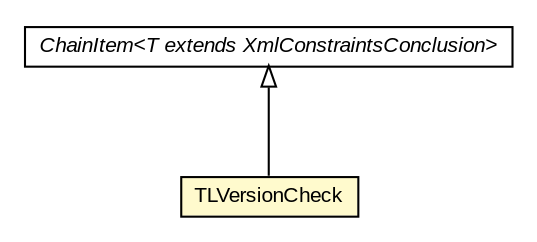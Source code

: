 #!/usr/local/bin/dot
#
# Class diagram 
# Generated by UMLGraph version R5_6-24-gf6e263 (http://www.umlgraph.org/)
#

digraph G {
	edge [fontname="arial",fontsize=10,labelfontname="arial",labelfontsize=10];
	node [fontname="arial",fontsize=10,shape=plaintext];
	nodesep=0.25;
	ranksep=0.5;
	// eu.europa.esig.dss.validation.process.ChainItem<T extends eu.europa.esig.dss.jaxb.detailedreport.XmlConstraintsConclusion>
	c689453 [label=<<table title="eu.europa.esig.dss.validation.process.ChainItem" border="0" cellborder="1" cellspacing="0" cellpadding="2" port="p" href="../../../ChainItem.html">
		<tr><td><table border="0" cellspacing="0" cellpadding="1">
<tr><td align="center" balign="center"><font face="arial italic"> ChainItem&lt;T extends XmlConstraintsConclusion&gt; </font></td></tr>
		</table></td></tr>
		</table>>, URL="../../../ChainItem.html", fontname="arial", fontcolor="black", fontsize=10.0];
	// eu.europa.esig.dss.validation.process.qualification.trust.checks.TLVersionCheck
	c689582 [label=<<table title="eu.europa.esig.dss.validation.process.qualification.trust.checks.TLVersionCheck" border="0" cellborder="1" cellspacing="0" cellpadding="2" port="p" bgcolor="lemonChiffon" href="./TLVersionCheck.html">
		<tr><td><table border="0" cellspacing="0" cellpadding="1">
<tr><td align="center" balign="center"> TLVersionCheck </td></tr>
		</table></td></tr>
		</table>>, URL="./TLVersionCheck.html", fontname="arial", fontcolor="black", fontsize=10.0];
	//eu.europa.esig.dss.validation.process.qualification.trust.checks.TLVersionCheck extends eu.europa.esig.dss.validation.process.ChainItem<eu.europa.esig.dss.jaxb.detailedreport.XmlTLAnalysis>
	c689453:p -> c689582:p [dir=back,arrowtail=empty];
}

